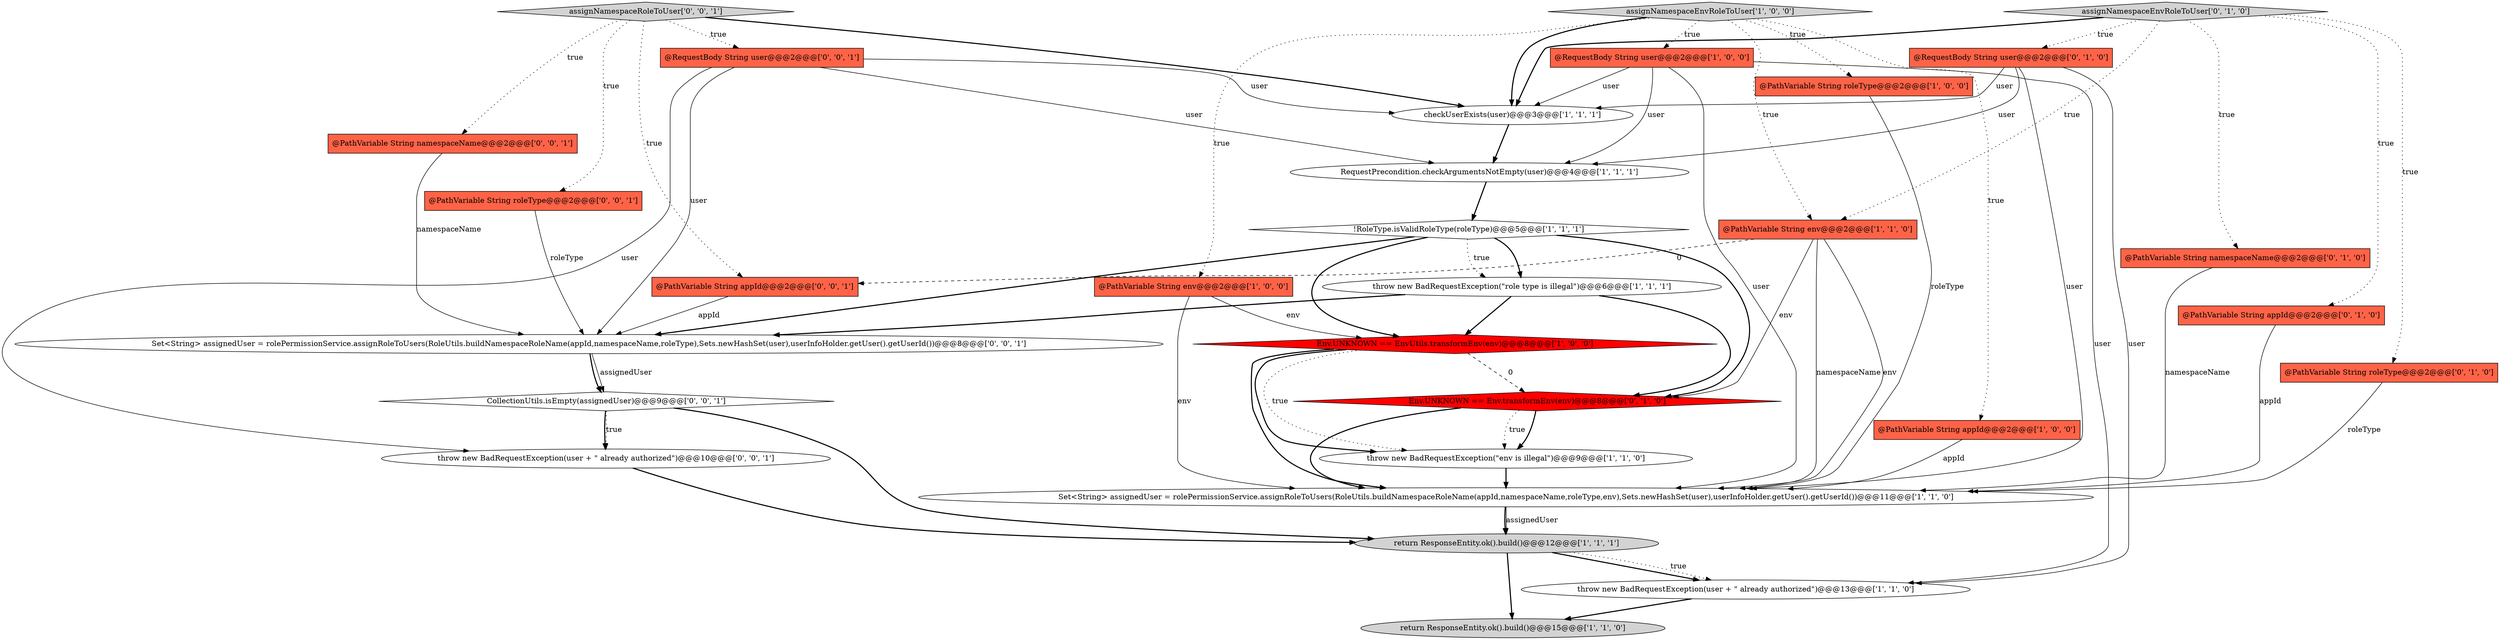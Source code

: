 digraph {
15 [style = filled, label = "throw new BadRequestException(user + \" already authorized\")@@@13@@@['1', '1', '0']", fillcolor = white, shape = ellipse image = "AAA0AAABBB1BBB"];
14 [style = filled, label = "@PathVariable String env@@@2@@@['1', '1', '0']", fillcolor = tomato, shape = box image = "AAA0AAABBB1BBB"];
12 [style = filled, label = "throw new BadRequestException(\"role type is illegal\")@@@6@@@['1', '1', '1']", fillcolor = white, shape = ellipse image = "AAA0AAABBB1BBB"];
20 [style = filled, label = "@PathVariable String namespaceName@@@2@@@['0', '1', '0']", fillcolor = tomato, shape = box image = "AAA0AAABBB2BBB"];
9 [style = filled, label = "RequestPrecondition.checkArgumentsNotEmpty(user)@@@4@@@['1', '1', '1']", fillcolor = white, shape = ellipse image = "AAA0AAABBB1BBB"];
2 [style = filled, label = "@PathVariable String roleType@@@2@@@['1', '0', '0']", fillcolor = tomato, shape = box image = "AAA0AAABBB1BBB"];
4 [style = filled, label = "return ResponseEntity.ok().build()@@@15@@@['1', '1', '0']", fillcolor = lightgray, shape = ellipse image = "AAA0AAABBB1BBB"];
13 [style = filled, label = "throw new BadRequestException(\"env is illegal\")@@@9@@@['1', '1', '0']", fillcolor = white, shape = ellipse image = "AAA0AAABBB1BBB"];
16 [style = filled, label = "@PathVariable String appId@@@2@@@['0', '1', '0']", fillcolor = tomato, shape = box image = "AAA0AAABBB2BBB"];
24 [style = filled, label = "@PathVariable String namespaceName@@@2@@@['0', '0', '1']", fillcolor = tomato, shape = box image = "AAA0AAABBB3BBB"];
7 [style = filled, label = "@RequestBody String user@@@2@@@['1', '0', '0']", fillcolor = tomato, shape = box image = "AAA0AAABBB1BBB"];
22 [style = filled, label = "assignNamespaceRoleToUser['0', '0', '1']", fillcolor = lightgray, shape = diamond image = "AAA0AAABBB3BBB"];
11 [style = filled, label = "!RoleType.isValidRoleType(roleType)@@@5@@@['1', '1', '1']", fillcolor = white, shape = diamond image = "AAA0AAABBB1BBB"];
8 [style = filled, label = "Set<String> assignedUser = rolePermissionService.assignRoleToUsers(RoleUtils.buildNamespaceRoleName(appId,namespaceName,roleType,env),Sets.newHashSet(user),userInfoHolder.getUser().getUserId())@@@11@@@['1', '1', '0']", fillcolor = white, shape = ellipse image = "AAA0AAABBB1BBB"];
28 [style = filled, label = "throw new BadRequestException(user + \" already authorized\")@@@10@@@['0', '0', '1']", fillcolor = white, shape = ellipse image = "AAA0AAABBB3BBB"];
26 [style = filled, label = "CollectionUtils.isEmpty(assignedUser)@@@9@@@['0', '0', '1']", fillcolor = white, shape = diamond image = "AAA0AAABBB3BBB"];
23 [style = filled, label = "@RequestBody String user@@@2@@@['0', '0', '1']", fillcolor = tomato, shape = box image = "AAA0AAABBB3BBB"];
21 [style = filled, label = "assignNamespaceEnvRoleToUser['0', '1', '0']", fillcolor = lightgray, shape = diamond image = "AAA0AAABBB2BBB"];
3 [style = filled, label = "checkUserExists(user)@@@3@@@['1', '1', '1']", fillcolor = white, shape = ellipse image = "AAA0AAABBB1BBB"];
25 [style = filled, label = "@PathVariable String roleType@@@2@@@['0', '0', '1']", fillcolor = tomato, shape = box image = "AAA0AAABBB3BBB"];
29 [style = filled, label = "@PathVariable String appId@@@2@@@['0', '0', '1']", fillcolor = tomato, shape = box image = "AAA0AAABBB3BBB"];
0 [style = filled, label = "@PathVariable String env@@@2@@@['1', '0', '0']", fillcolor = tomato, shape = box image = "AAA0AAABBB1BBB"];
5 [style = filled, label = "return ResponseEntity.ok().build()@@@12@@@['1', '1', '1']", fillcolor = lightgray, shape = ellipse image = "AAA0AAABBB1BBB"];
10 [style = filled, label = "@PathVariable String appId@@@2@@@['1', '0', '0']", fillcolor = tomato, shape = box image = "AAA0AAABBB1BBB"];
18 [style = filled, label = "Env.UNKNOWN == Env.transformEnv(env)@@@8@@@['0', '1', '0']", fillcolor = red, shape = diamond image = "AAA1AAABBB2BBB"];
27 [style = filled, label = "Set<String> assignedUser = rolePermissionService.assignRoleToUsers(RoleUtils.buildNamespaceRoleName(appId,namespaceName,roleType),Sets.newHashSet(user),userInfoHolder.getUser().getUserId())@@@8@@@['0', '0', '1']", fillcolor = white, shape = ellipse image = "AAA0AAABBB3BBB"];
6 [style = filled, label = "Env.UNKNOWN == EnvUtils.transformEnv(env)@@@8@@@['1', '0', '0']", fillcolor = red, shape = diamond image = "AAA1AAABBB1BBB"];
1 [style = filled, label = "assignNamespaceEnvRoleToUser['1', '0', '0']", fillcolor = lightgray, shape = diamond image = "AAA0AAABBB1BBB"];
19 [style = filled, label = "@PathVariable String roleType@@@2@@@['0', '1', '0']", fillcolor = tomato, shape = box image = "AAA0AAABBB2BBB"];
17 [style = filled, label = "@RequestBody String user@@@2@@@['0', '1', '0']", fillcolor = tomato, shape = box image = "AAA0AAABBB2BBB"];
2->8 [style = solid, label="roleType"];
7->15 [style = solid, label="user"];
22->29 [style = dotted, label="true"];
28->5 [style = bold, label=""];
1->10 [style = dotted, label="true"];
21->20 [style = dotted, label="true"];
0->6 [style = solid, label="env"];
9->11 [style = bold, label=""];
22->23 [style = dotted, label="true"];
27->26 [style = solid, label="assignedUser"];
26->5 [style = bold, label=""];
6->13 [style = dotted, label="true"];
11->6 [style = bold, label=""];
11->12 [style = dotted, label="true"];
22->25 [style = dotted, label="true"];
23->9 [style = solid, label="user"];
17->8 [style = solid, label="user"];
23->27 [style = solid, label="user"];
19->8 [style = solid, label="roleType"];
1->3 [style = bold, label=""];
25->27 [style = solid, label="roleType"];
5->15 [style = bold, label=""];
18->13 [style = dotted, label="true"];
11->12 [style = bold, label=""];
21->17 [style = dotted, label="true"];
10->8 [style = solid, label="appId"];
1->14 [style = dotted, label="true"];
8->5 [style = solid, label="assignedUser"];
17->15 [style = solid, label="user"];
17->3 [style = solid, label="user"];
22->24 [style = dotted, label="true"];
12->6 [style = bold, label=""];
5->15 [style = dotted, label="true"];
11->18 [style = bold, label=""];
14->8 [style = solid, label="namespaceName"];
7->3 [style = solid, label="user"];
6->18 [style = dashed, label="0"];
0->8 [style = solid, label="env"];
1->7 [style = dotted, label="true"];
3->9 [style = bold, label=""];
22->3 [style = bold, label=""];
7->9 [style = solid, label="user"];
20->8 [style = solid, label="namespaceName"];
17->9 [style = solid, label="user"];
8->5 [style = bold, label=""];
26->28 [style = dotted, label="true"];
7->8 [style = solid, label="user"];
29->27 [style = solid, label="appId"];
6->13 [style = bold, label=""];
16->8 [style = solid, label="appId"];
5->4 [style = bold, label=""];
6->8 [style = bold, label=""];
21->19 [style = dotted, label="true"];
15->4 [style = bold, label=""];
12->18 [style = bold, label=""];
18->13 [style = bold, label=""];
21->14 [style = dotted, label="true"];
24->27 [style = solid, label="namespaceName"];
23->3 [style = solid, label="user"];
18->8 [style = bold, label=""];
1->0 [style = dotted, label="true"];
26->28 [style = bold, label=""];
21->16 [style = dotted, label="true"];
13->8 [style = bold, label=""];
14->18 [style = solid, label="env"];
1->2 [style = dotted, label="true"];
14->29 [style = dashed, label="0"];
23->28 [style = solid, label="user"];
12->27 [style = bold, label=""];
14->8 [style = solid, label="env"];
21->3 [style = bold, label=""];
11->27 [style = bold, label=""];
27->26 [style = bold, label=""];
}
